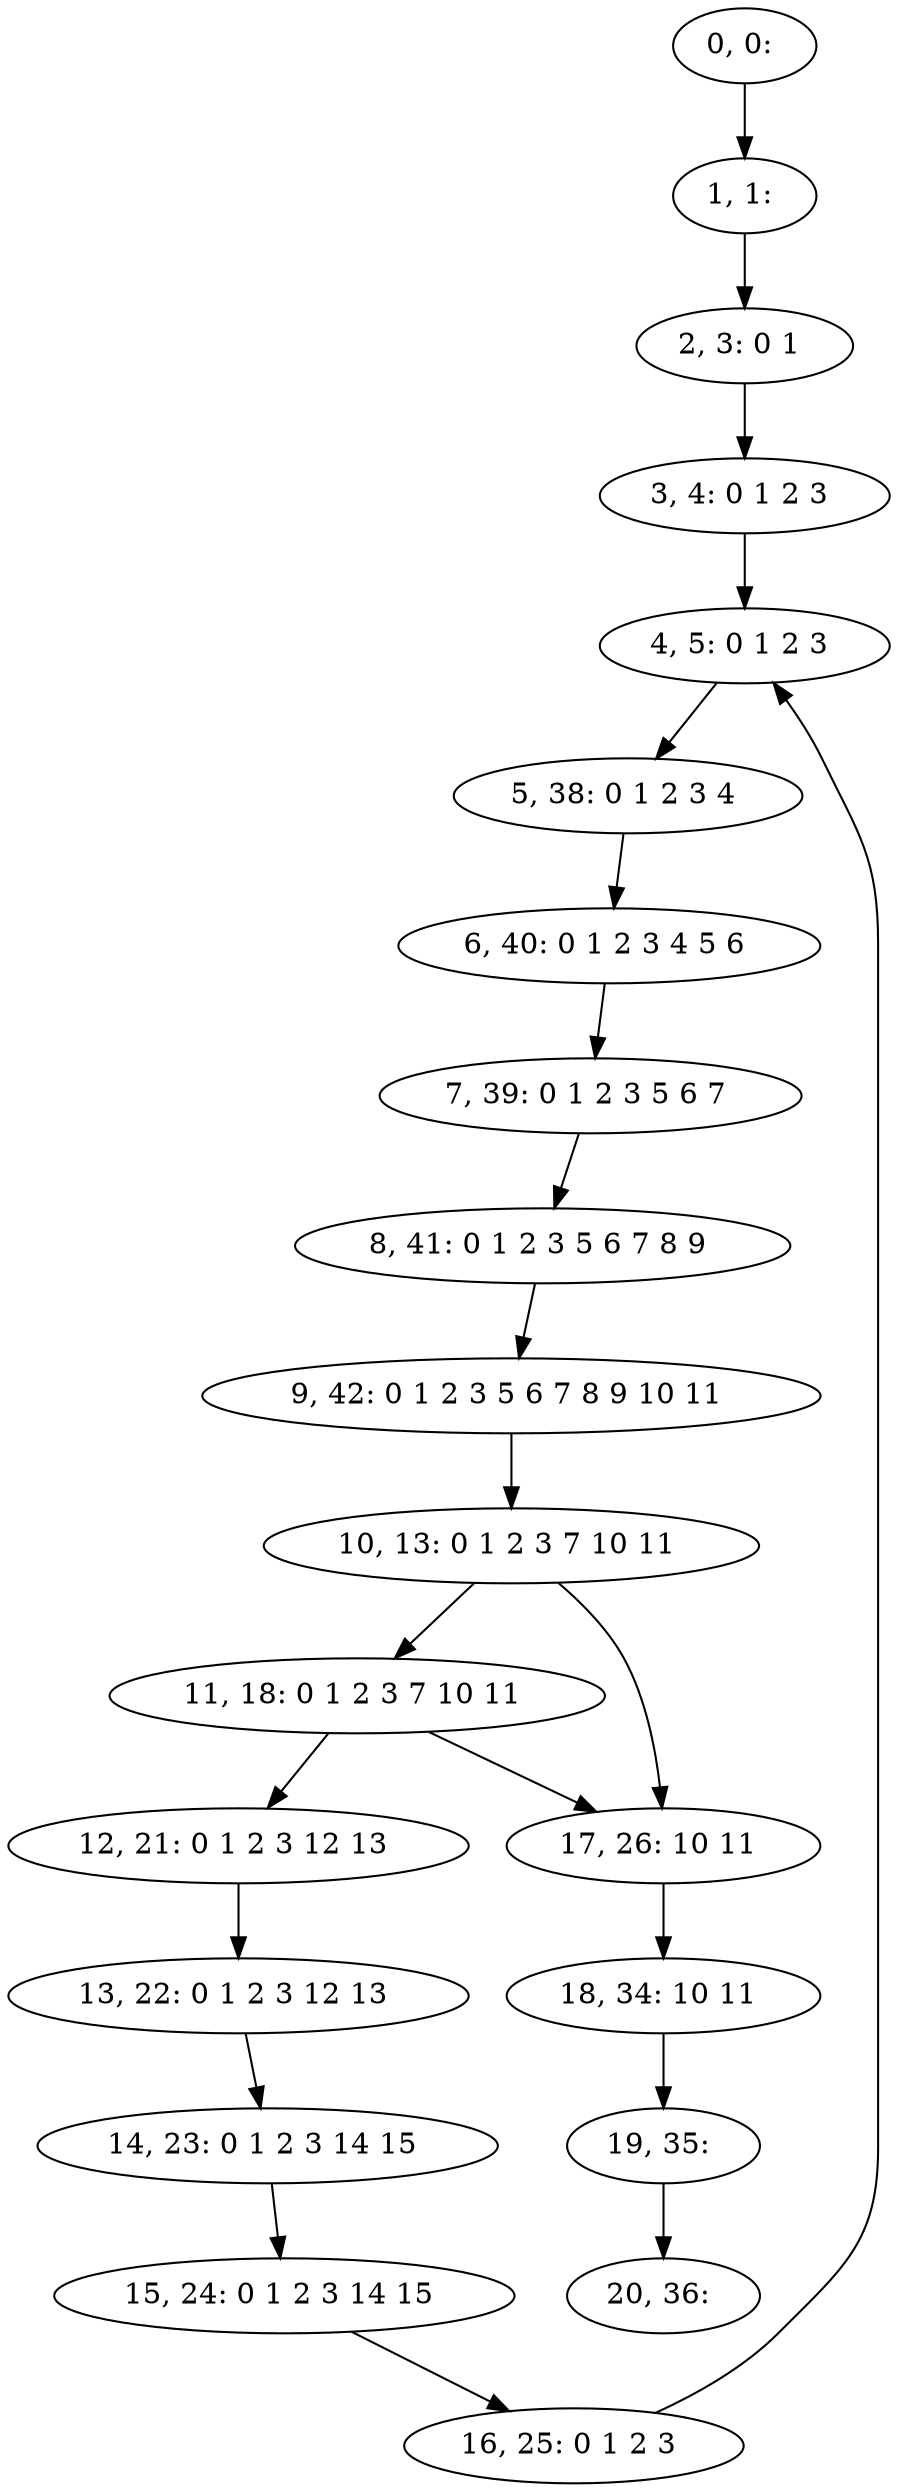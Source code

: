 digraph G {
0[label="0, 0: "];
1[label="1, 1: "];
2[label="2, 3: 0 1 "];
3[label="3, 4: 0 1 2 3 "];
4[label="4, 5: 0 1 2 3 "];
5[label="5, 38: 0 1 2 3 4 "];
6[label="6, 40: 0 1 2 3 4 5 6 "];
7[label="7, 39: 0 1 2 3 5 6 7 "];
8[label="8, 41: 0 1 2 3 5 6 7 8 9 "];
9[label="9, 42: 0 1 2 3 5 6 7 8 9 10 11 "];
10[label="10, 13: 0 1 2 3 7 10 11 "];
11[label="11, 18: 0 1 2 3 7 10 11 "];
12[label="12, 21: 0 1 2 3 12 13 "];
13[label="13, 22: 0 1 2 3 12 13 "];
14[label="14, 23: 0 1 2 3 14 15 "];
15[label="15, 24: 0 1 2 3 14 15 "];
16[label="16, 25: 0 1 2 3 "];
17[label="17, 26: 10 11 "];
18[label="18, 34: 10 11 "];
19[label="19, 35: "];
20[label="20, 36: "];
0->1 ;
1->2 ;
2->3 ;
3->4 ;
4->5 ;
5->6 ;
6->7 ;
7->8 ;
8->9 ;
9->10 ;
10->11 ;
10->17 ;
11->12 ;
11->17 ;
12->13 ;
13->14 ;
14->15 ;
15->16 ;
16->4 ;
17->18 ;
18->19 ;
19->20 ;
}

